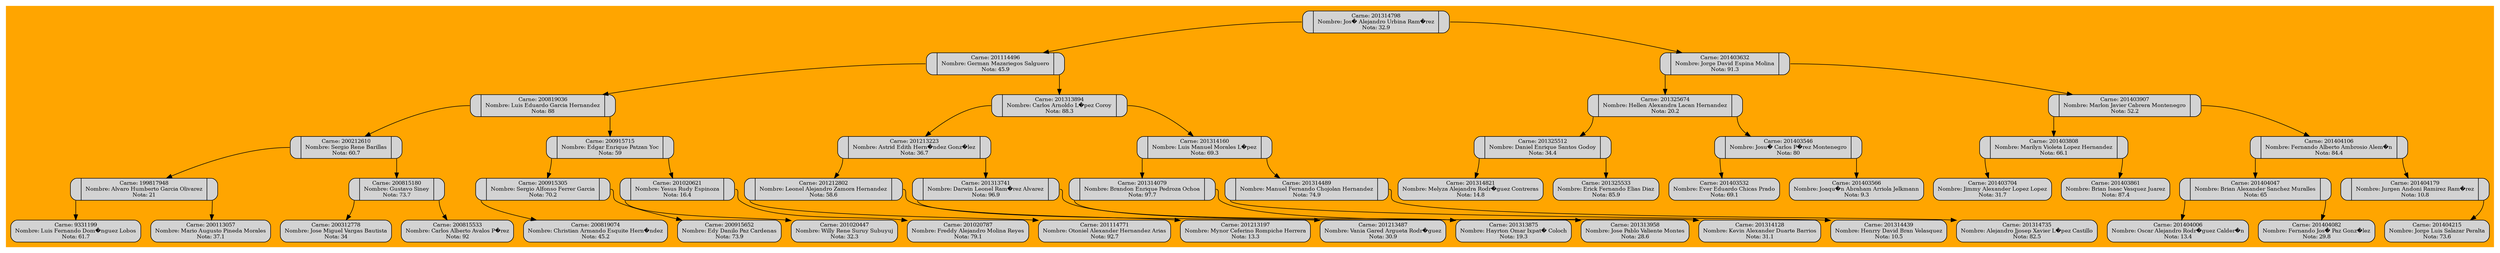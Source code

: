 digraph g {
 node [
fontsize = "10"
shape = "Mrecord"
style ="filled, bold"
];

 subgraph cluster_1 {
node [style=filled];
"nodo40"[ label="<C0>| Carne: 201314798&#92;nNombre: Jos� Alejandro Urbina Ram�rez&#92;nNota: 32.9|<C1>"];
"nodo24"[ label="<C0>| Carne: 201114496&#92;nNombre: German Mazariegos Salguero&#92;nNota: 45.9|<C1>"];
"nodo16"[ label="<C0>| Carne: 200819036&#92;nNombre: Luis Eduardo Garcia Hernandez&#92;nNota: 88|<C1>"];
"nodo12"[ label="<C0>| Carne: 200212610&#92;nNombre: Sergio Rene Barillas&#92;nNota: 60.7|<C1>"];
"nodo10"[ label="<C0>| Carne: 199817948&#92;nNombre: Alvaro Humberto Garcia Olivarez&#92;nNota: 21|<C1>"];
"nodo9"[ label=" Carne: 9331199&#92;nNombre: Luis Fernando Dom�nguez Lobos&#92;nNota: 61.7"];
nodo10:C0->nodo9
"nodo11"[ label=" Carne: 200113057&#92;nNombre: Mario Augusto Pineda Morales&#92;nNota: 37.1"];
nodo10:C1->nodo11
nodo12:C0->nodo10
"nodo14"[ label="<C0>| Carne: 200815180&#92;nNombre: Gustavo Siney&#92;nNota: 73.7|<C1>"];
"nodo13"[ label=" Carne: 200312778&#92;nNombre: Jose Miguel Vargas Bautista&#92;nNota: 34"];
nodo14:C0->nodo13
"nodo15"[ label=" Carne: 200815533&#92;nNombre: Carlos Alberto Avalos P�rez&#92;nNota: 92"];
nodo14:C1->nodo15
nodo12:C1->nodo14
nodo16:C0->nodo12
"nodo20"[ label="<C0>| Carne: 200915715&#92;nNombre: Edgar Enrique Patzan Yoc&#92;nNota: 59|<C1>"];
"nodo18"[ label="<C0>| Carne: 200915305&#92;nNombre: Sergio Alfonso Ferrer Garcia&#92;nNota: 70.2|<C1>"];
"nodo17"[ label=" Carne: 200819074&#92;nNombre: Christian Armando Esquite Hern�ndez&#92;nNota: 45.2"];
nodo18:C0->nodo17
"nodo19"[ label=" Carne: 200915652&#92;nNombre: Edy Danilo Paz Cardenas&#92;nNota: 73.9"];
nodo18:C1->nodo19
nodo20:C0->nodo18
"nodo22"[ label="<C0>| Carne: 201020621&#92;nNombre: Yesus Rudy Espinoza&#92;nNota: 16.4|<C1>"];
"nodo21"[ label=" Carne: 201020447&#92;nNombre: Willy Rene Suruy Subuyuj&#92;nNota: 32.3"];
nodo22:C0->nodo21
"nodo23"[ label=" Carne: 201020787&#92;nNombre: Freddy Alejandro Molina Reyes&#92;nNota: 79.1"];
nodo22:C1->nodo23
nodo20:C1->nodo22
nodo16:C1->nodo20
nodo24:C0->nodo16
"nodo32"[ label="<C0>| Carne: 201313894&#92;nNombre: Carlos Arnoldo L�pez Coroy&#92;nNota: 88.3|<C1>"];
"nodo28"[ label="<C0>| Carne: 201213223&#92;nNombre: Astrid Edith Hern�ndez Gonz�lez&#92;nNota: 36.7|<C1>"];
"nodo26"[ label="<C0>| Carne: 201212802&#92;nNombre: Leonel Alejandro Zamora Hernandez&#92;nNota: 58.6|<C1>"];
"nodo25"[ label=" Carne: 201114771&#92;nNombre: Otoniel Alexander Hernandez Arias&#92;nNota: 92.7"];
nodo26:C0->nodo25
"nodo27"[ label=" Carne: 201213197&#92;nNombre: Mynor Ceferino Rompiche Herrera&#92;nNota: 13.3"];
nodo26:C1->nodo27
nodo28:C0->nodo26
"nodo30"[ label="<C0>| Carne: 201313741&#92;nNombre: Darwin Leonel Ram�rez Alvarez&#92;nNota: 96.9|<C1>"];
"nodo29"[ label=" Carne: 201213487&#92;nNombre: Vania Gared Argueta Rodr�guez&#92;nNota: 30.9"];
nodo30:C0->nodo29
"nodo31"[ label=" Carne: 201313875&#92;nNombre: Hayrton Omar Ixpat� Coloch&#92;nNota: 19.3"];
nodo30:C1->nodo31
nodo28:C1->nodo30
nodo32:C0->nodo28
"nodo36"[ label="<C0>| Carne: 201314160&#92;nNombre: Luis Manuel Morales L�pez&#92;nNota: 69.3|<C1>"];
"nodo34"[ label="<C0>| Carne: 201314079&#92;nNombre: Brandon Enrique Pedroza Ochoa&#92;nNota: 97.7|<C1>"];
"nodo33"[ label=" Carne: 201313958&#92;nNombre: Jose Pablo Valiente Montes&#92;nNota: 28.6"];
nodo34:C0->nodo33
"nodo35"[ label=" Carne: 201314128&#92;nNombre: Kevin Alexander Duarte Barrios&#92;nNota: 31.1"];
nodo34:C1->nodo35
nodo36:C0->nodo34
"nodo38"[ label="<C0>| Carne: 201314489&#92;nNombre: Manuel Fernando Chojolan Hernandez&#92;nNota: 74.9|<C1>"];
"nodo37"[ label=" Carne: 201314439&#92;nNombre: Henrry David Bran Velasquez&#92;nNota: 10.5"];
nodo38:C0->nodo37
"nodo39"[ label=" Carne: 201314735&#92;nNombre: Alejandro Jjosep Xavier L�pez Castillo&#92;nNota: 82.5"];
nodo38:C1->nodo39
nodo36:C1->nodo38
nodo32:C1->nodo36
nodo24:C1->nodo32
nodo40:C0->nodo24
"nodo48"[ label="<C0>| Carne: 201403632&#92;nNombre: Jorge David Espina Molina&#92;nNota: 91.3|<C1>"];
"nodo44"[ label="<C0>| Carne: 201325674&#92;nNombre: Hellen Alexandra Lacan Hernandez&#92;nNota: 20.2|<C1>"];
"nodo42"[ label="<C0>| Carne: 201325512&#92;nNombre: Daniel Enrique Santos Godoy&#92;nNota: 34.4|<C1>"];
"nodo41"[ label=" Carne: 201314821&#92;nNombre: Melyza Alejandra Rodr�guez Contreras&#92;nNota: 14.8"];
nodo42:C0->nodo41
"nodo43"[ label=" Carne: 201325533&#92;nNombre: Erick Fernando Elias Diaz&#92;nNota: 85.9"];
nodo42:C1->nodo43
nodo44:C0->nodo42
"nodo46"[ label="<C0>| Carne: 201403546&#92;nNombre: Josu� Carlos P�rez Montenegro&#92;nNota: 80|<C1>"];
"nodo45"[ label=" Carne: 201403532&#92;nNombre: Ever Eduardo Chicas Prado&#92;nNota: 69.1"];
nodo46:C0->nodo45
"nodo47"[ label=" Carne: 201403566&#92;nNombre: Joaqu�n Abraham Arriola Jelkmann&#92;nNota: 9.3"];
nodo46:C1->nodo47
nodo44:C1->nodo46
nodo48:C0->nodo44
"nodo52"[ label="<C0>| Carne: 201403907&#92;nNombre: Marlon Javier Cabrera Montenegro&#92;nNota: 52.2|<C1>"];
"nodo50"[ label="<C0>| Carne: 201403808&#92;nNombre: Marilyn Violeta Lopez Hernandez&#92;nNota: 66.1|<C1>"];
"nodo49"[ label=" Carne: 201403704&#92;nNombre: Jimmy Alexander Lopez Lopez&#92;nNota: 31.7"];
nodo50:C0->nodo49
"nodo51"[ label=" Carne: 201403861&#92;nNombre: Brian Isaac Vasquez Juarez&#92;nNota: 87.4"];
nodo50:C1->nodo51
nodo52:C0->nodo50
"nodo56"[ label="<C0>| Carne: 201404106&#92;nNombre: Fernando Alberto Ambrosio Alem�n&#92;nNota: 84.4|<C1>"];
"nodo54"[ label="<C0>| Carne: 201404047&#92;nNombre: Brian Alexander Sanchez Muralles&#92;nNota: 65|<C1>"];
"nodo53"[ label=" Carne: 201404006&#92;nNombre: Oscar Alejandro Rodr�guez Calder�n&#92;nNota: 13.4"];
nodo54:C0->nodo53
"nodo55"[ label=" Carne: 201404082&#92;nNombre: Fernando Jos� Paz Gonz�lez&#92;nNota: 29.8"];
nodo54:C1->nodo55
nodo56:C0->nodo54
"nodo57"[ label="<C0>| Carne: 201404179&#92;nNombre: Jurgen Andoni Ramirez Ram�rez&#92;nNota: 10.8|<C1>"];
"nodo58"[ label=" Carne: 201404215&#92;nNombre: Jorge Luis Salazar Peralta&#92;nNota: 73.6"];
nodo57:C1->nodo58
nodo56:C1->nodo57
nodo52:C1->nodo56
nodo48:C1->nodo52
nodo40:C1->nodo48
fontsize = "12"
shape = "Mrecord"
color="orange"
style ="filled, bold"
}
}
